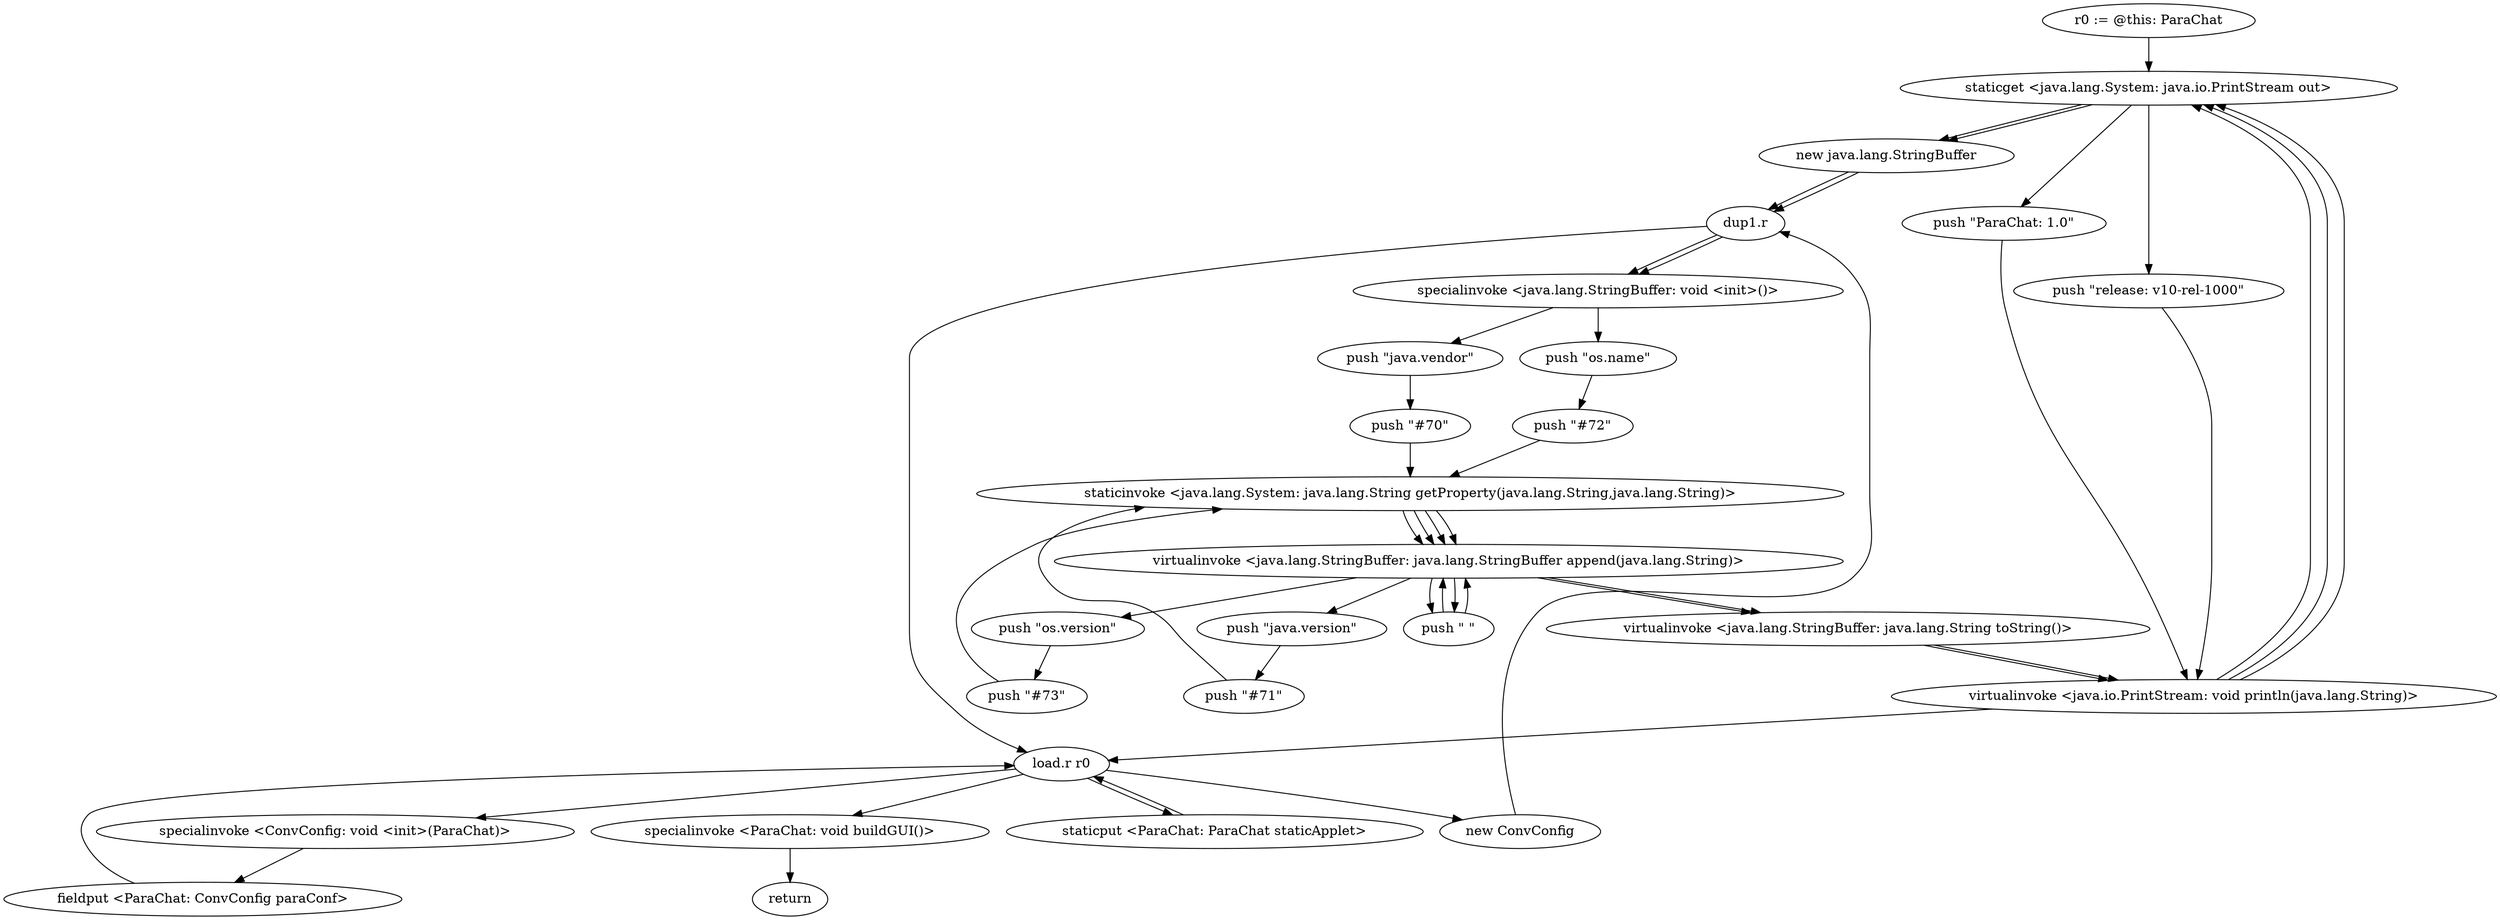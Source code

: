 digraph "" {
    "r0 := @this: ParaChat"
    "staticget <java.lang.System: java.io.PrintStream out>"
    "r0 := @this: ParaChat"->"staticget <java.lang.System: java.io.PrintStream out>";
    "new java.lang.StringBuffer"
    "staticget <java.lang.System: java.io.PrintStream out>"->"new java.lang.StringBuffer";
    "dup1.r"
    "new java.lang.StringBuffer"->"dup1.r";
    "specialinvoke <java.lang.StringBuffer: void <init>()>"
    "dup1.r"->"specialinvoke <java.lang.StringBuffer: void <init>()>";
    "push \"java.vendor\""
    "specialinvoke <java.lang.StringBuffer: void <init>()>"->"push \"java.vendor\"";
    "push \"#70\""
    "push \"java.vendor\""->"push \"#70\"";
    "staticinvoke <java.lang.System: java.lang.String getProperty(java.lang.String,java.lang.String)>"
    "push \"#70\""->"staticinvoke <java.lang.System: java.lang.String getProperty(java.lang.String,java.lang.String)>";
    "virtualinvoke <java.lang.StringBuffer: java.lang.StringBuffer append(java.lang.String)>"
    "staticinvoke <java.lang.System: java.lang.String getProperty(java.lang.String,java.lang.String)>"->"virtualinvoke <java.lang.StringBuffer: java.lang.StringBuffer append(java.lang.String)>";
    "push \" \""
    "virtualinvoke <java.lang.StringBuffer: java.lang.StringBuffer append(java.lang.String)>"->"push \" \"";
    "push \" \""->"virtualinvoke <java.lang.StringBuffer: java.lang.StringBuffer append(java.lang.String)>";
    "push \"java.version\""
    "virtualinvoke <java.lang.StringBuffer: java.lang.StringBuffer append(java.lang.String)>"->"push \"java.version\"";
    "push \"#71\""
    "push \"java.version\""->"push \"#71\"";
    "push \"#71\""->"staticinvoke <java.lang.System: java.lang.String getProperty(java.lang.String,java.lang.String)>";
    "staticinvoke <java.lang.System: java.lang.String getProperty(java.lang.String,java.lang.String)>"->"virtualinvoke <java.lang.StringBuffer: java.lang.StringBuffer append(java.lang.String)>";
    "virtualinvoke <java.lang.StringBuffer: java.lang.String toString()>"
    "virtualinvoke <java.lang.StringBuffer: java.lang.StringBuffer append(java.lang.String)>"->"virtualinvoke <java.lang.StringBuffer: java.lang.String toString()>";
    "virtualinvoke <java.io.PrintStream: void println(java.lang.String)>"
    "virtualinvoke <java.lang.StringBuffer: java.lang.String toString()>"->"virtualinvoke <java.io.PrintStream: void println(java.lang.String)>";
    "virtualinvoke <java.io.PrintStream: void println(java.lang.String)>"->"staticget <java.lang.System: java.io.PrintStream out>";
    "staticget <java.lang.System: java.io.PrintStream out>"->"new java.lang.StringBuffer";
    "new java.lang.StringBuffer"->"dup1.r";
    "dup1.r"->"specialinvoke <java.lang.StringBuffer: void <init>()>";
    "push \"os.name\""
    "specialinvoke <java.lang.StringBuffer: void <init>()>"->"push \"os.name\"";
    "push \"#72\""
    "push \"os.name\""->"push \"#72\"";
    "push \"#72\""->"staticinvoke <java.lang.System: java.lang.String getProperty(java.lang.String,java.lang.String)>";
    "staticinvoke <java.lang.System: java.lang.String getProperty(java.lang.String,java.lang.String)>"->"virtualinvoke <java.lang.StringBuffer: java.lang.StringBuffer append(java.lang.String)>";
    "virtualinvoke <java.lang.StringBuffer: java.lang.StringBuffer append(java.lang.String)>"->"push \" \"";
    "push \" \""->"virtualinvoke <java.lang.StringBuffer: java.lang.StringBuffer append(java.lang.String)>";
    "push \"os.version\""
    "virtualinvoke <java.lang.StringBuffer: java.lang.StringBuffer append(java.lang.String)>"->"push \"os.version\"";
    "push \"#73\""
    "push \"os.version\""->"push \"#73\"";
    "push \"#73\""->"staticinvoke <java.lang.System: java.lang.String getProperty(java.lang.String,java.lang.String)>";
    "staticinvoke <java.lang.System: java.lang.String getProperty(java.lang.String,java.lang.String)>"->"virtualinvoke <java.lang.StringBuffer: java.lang.StringBuffer append(java.lang.String)>";
    "virtualinvoke <java.lang.StringBuffer: java.lang.StringBuffer append(java.lang.String)>"->"virtualinvoke <java.lang.StringBuffer: java.lang.String toString()>";
    "virtualinvoke <java.lang.StringBuffer: java.lang.String toString()>"->"virtualinvoke <java.io.PrintStream: void println(java.lang.String)>";
    "virtualinvoke <java.io.PrintStream: void println(java.lang.String)>"->"staticget <java.lang.System: java.io.PrintStream out>";
    "push \"ParaChat: 1.0\""
    "staticget <java.lang.System: java.io.PrintStream out>"->"push \"ParaChat: 1.0\"";
    "push \"ParaChat: 1.0\""->"virtualinvoke <java.io.PrintStream: void println(java.lang.String)>";
    "virtualinvoke <java.io.PrintStream: void println(java.lang.String)>"->"staticget <java.lang.System: java.io.PrintStream out>";
    "push \"release: v10-rel-1000\""
    "staticget <java.lang.System: java.io.PrintStream out>"->"push \"release: v10-rel-1000\"";
    "push \"release: v10-rel-1000\""->"virtualinvoke <java.io.PrintStream: void println(java.lang.String)>";
    "load.r r0"
    "virtualinvoke <java.io.PrintStream: void println(java.lang.String)>"->"load.r r0";
    "staticput <ParaChat: ParaChat staticApplet>"
    "load.r r0"->"staticput <ParaChat: ParaChat staticApplet>";
    "staticput <ParaChat: ParaChat staticApplet>"->"load.r r0";
    "new ConvConfig"
    "load.r r0"->"new ConvConfig";
    "new ConvConfig"->"dup1.r";
    "dup1.r"->"load.r r0";
    "specialinvoke <ConvConfig: void <init>(ParaChat)>"
    "load.r r0"->"specialinvoke <ConvConfig: void <init>(ParaChat)>";
    "fieldput <ParaChat: ConvConfig paraConf>"
    "specialinvoke <ConvConfig: void <init>(ParaChat)>"->"fieldput <ParaChat: ConvConfig paraConf>";
    "fieldput <ParaChat: ConvConfig paraConf>"->"load.r r0";
    "specialinvoke <ParaChat: void buildGUI()>"
    "load.r r0"->"specialinvoke <ParaChat: void buildGUI()>";
    "return"
    "specialinvoke <ParaChat: void buildGUI()>"->"return";
}
